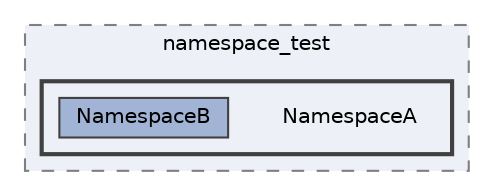digraph "flatbuffers/tests/namespace_test/NamespaceA"
{
 // LATEX_PDF_SIZE
  bgcolor="transparent";
  edge [fontname=Helvetica,fontsize=10,labelfontname=Helvetica,labelfontsize=10];
  node [fontname=Helvetica,fontsize=10,shape=box,height=0.2,width=0.4];
  compound=true
  subgraph clusterdir_c48857234d44ab58b5673e1d72a8740a {
    graph [ bgcolor="#edf0f7", pencolor="grey50", label="namespace_test", fontname=Helvetica,fontsize=10 style="filled,dashed", URL="dir_c48857234d44ab58b5673e1d72a8740a.html",tooltip=""]
  subgraph clusterdir_0f186542f196cd3fe1317bc273e2aec6 {
    graph [ bgcolor="#edf0f7", pencolor="grey25", label="", fontname=Helvetica,fontsize=10 style="filled,bold", URL="dir_0f186542f196cd3fe1317bc273e2aec6.html",tooltip=""]
    dir_0f186542f196cd3fe1317bc273e2aec6 [shape=plaintext, label="NamespaceA"];
  dir_020e9b7a839bb2c9df3701df7810f096 [label="NamespaceB", fillcolor="#a2b4d6", color="grey25", style="filled", URL="dir_020e9b7a839bb2c9df3701df7810f096.html",tooltip=""];
  }
  }
}
